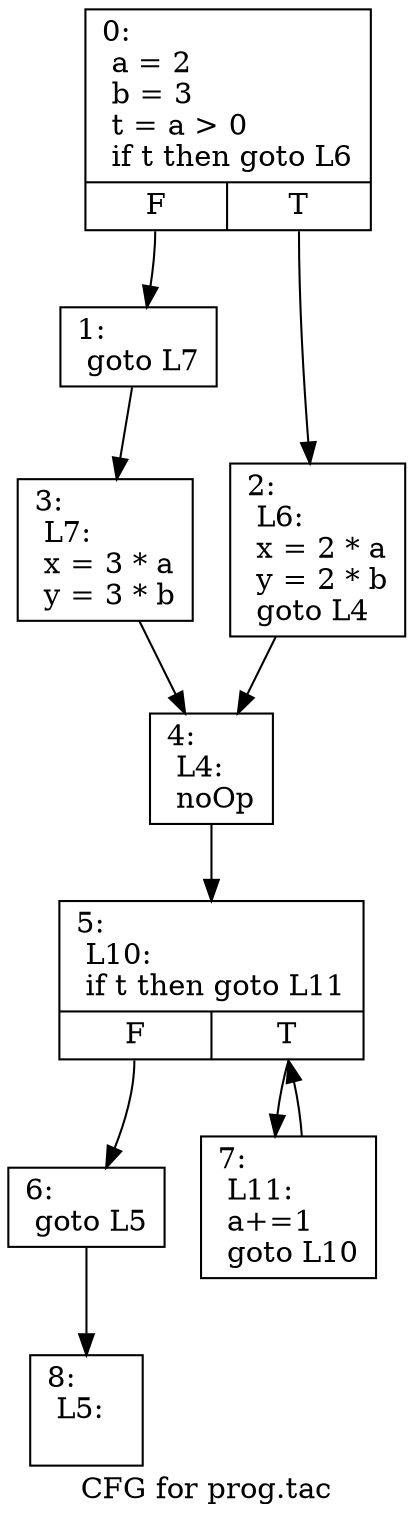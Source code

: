digraph "CFG for prog.tac" {
label="CFG for prog.tac";
0 [label="{0:\l  a = 2\l  b = 3\l  t = a \> 0\l  if t then goto L6\l|{<s0>F|<s1>T}}", shape=record];
1 [label="{1:\l  goto L7\l}", shape=record];
2 [label="{2:\l  L6:\l x = 2 * a\l  y = 2 * b\l  goto L4\l}", shape=record];
3 [label="{3:\l  L7:\l x = 3 * a\l  y = 3 * b\l}", shape=record];
4 [label="{4:\l  L4:\l noOp\l}", shape=record];
5 [label="{5:\l  L10:\l if t then goto L11\l|{<s0>F|<s1>T}}", shape=record];
6 [label="{6:\l  goto L5\l}", shape=record];
7 [label="{7:\l  L11:\l a+=1\l  goto L10\l}", shape=record];
8 [label="{8:\l  L5:\l \l}", shape=record];
0:s0 -> 1;
0:s1 -> 2;
1 -> 3;
2 -> 4;
3 -> 4;
4 -> 5;
5:s0 -> 6;
5:s1 -> 7;
6 -> 8;
7 -> 5;
}
